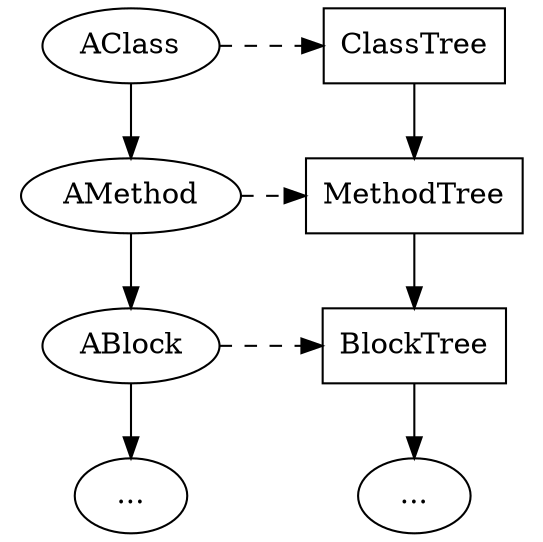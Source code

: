 strict digraph corresp {
graph [ratio=1,ordering=out]
AClass
AMethod
ABlock
ClassTree [shape=box]
MethodTree [shape=box]
BlockTree [shape=box]
z1 [label="..."]
z2 [label="..."]
AClass -> AMethod -> ABlock -> z1
ClassTree -> MethodTree -> BlockTree -> z2
AClass -> ClassTree [style=dashed,constraint=false]
AMethod -> MethodTree [style=dashed,constraint=false]
ABlock -> BlockTree [style=dashed,constraint=false]
}

